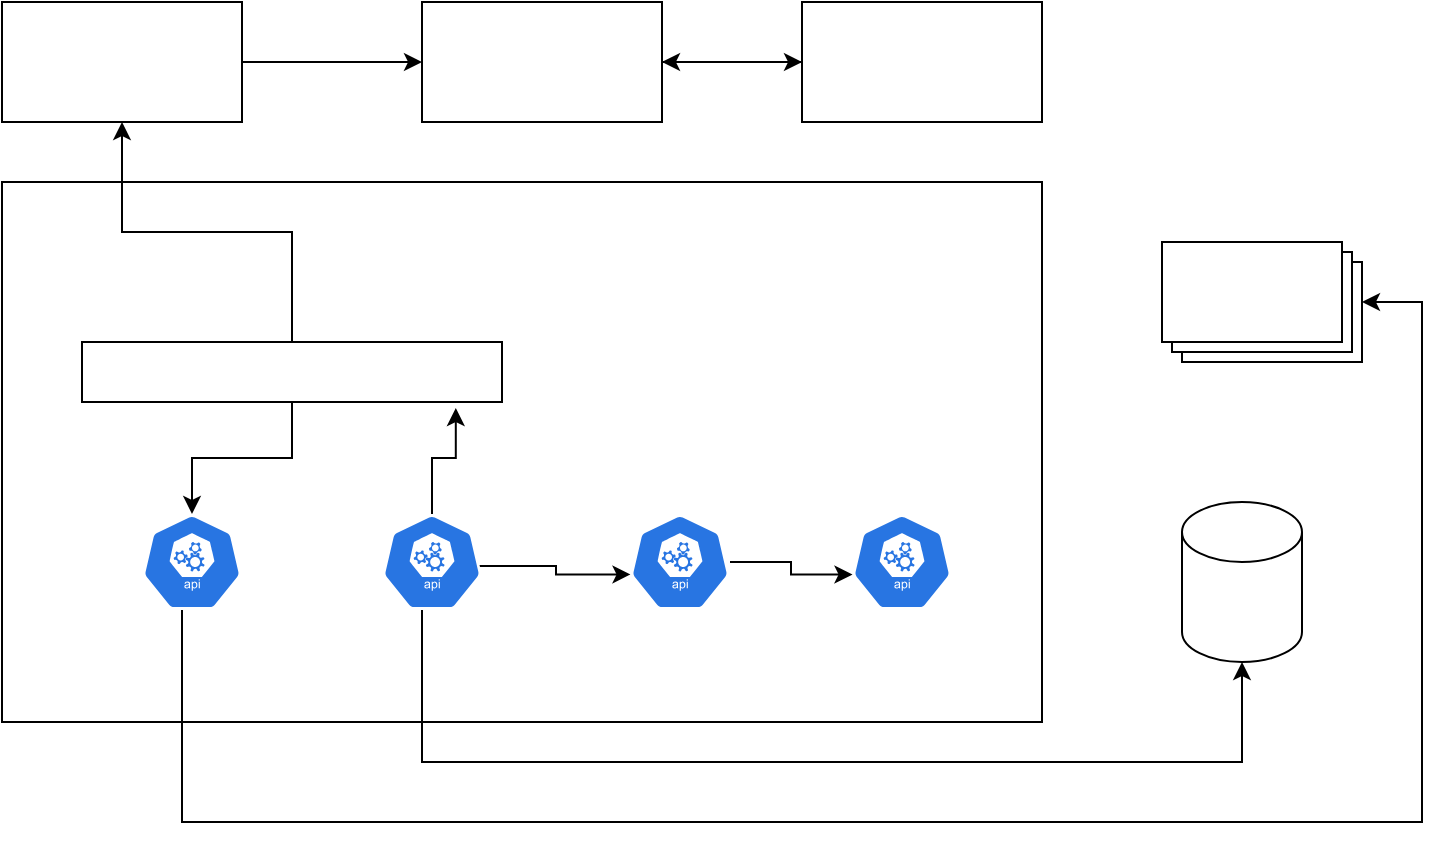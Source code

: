 <mxfile version="14.9.2" type="github">
  <diagram id="Yu328X680OugWqZUudf0" name="Page-1">
    <mxGraphModel dx="868" dy="450" grid="1" gridSize="10" guides="1" tooltips="1" connect="1" arrows="1" fold="1" page="1" pageScale="1" pageWidth="827" pageHeight="1169" math="0" shadow="0">
      <root>
        <mxCell id="0" />
        <mxCell id="1" parent="0" />
        <mxCell id="p6f384oPT3KS2mRiE0gc-5" style="edgeStyle=orthogonalEdgeStyle;rounded=0;orthogonalLoop=1;jettySize=auto;html=1;" parent="1" source="p6f384oPT3KS2mRiE0gc-1" target="p6f384oPT3KS2mRiE0gc-2" edge="1">
          <mxGeometry relative="1" as="geometry" />
        </mxCell>
        <mxCell id="p6f384oPT3KS2mRiE0gc-1" value="" style="verticalLabelPosition=bottom;verticalAlign=top;html=1;shape=mxgraph.basic.rect;fillColor2=none;strokeWidth=1;size=20;indent=5;" parent="1" vertex="1">
          <mxGeometry x="100" y="80" width="120" height="60" as="geometry" />
        </mxCell>
        <mxCell id="p6f384oPT3KS2mRiE0gc-6" style="edgeStyle=orthogonalEdgeStyle;rounded=0;orthogonalLoop=1;jettySize=auto;html=1;" parent="1" source="p6f384oPT3KS2mRiE0gc-2" target="p6f384oPT3KS2mRiE0gc-4" edge="1">
          <mxGeometry relative="1" as="geometry" />
        </mxCell>
        <mxCell id="p6f384oPT3KS2mRiE0gc-2" value="" style="verticalLabelPosition=bottom;verticalAlign=top;html=1;shape=mxgraph.basic.rect;fillColor2=none;strokeWidth=1;size=20;indent=5;" parent="1" vertex="1">
          <mxGeometry x="310" y="80" width="120" height="60" as="geometry" />
        </mxCell>
        <mxCell id="p6f384oPT3KS2mRiE0gc-3" value="" style="verticalLabelPosition=bottom;verticalAlign=top;html=1;shape=mxgraph.basic.rect;fillColor2=none;strokeWidth=1;size=20;indent=5;" parent="1" vertex="1">
          <mxGeometry x="100" y="170" width="520" height="270" as="geometry" />
        </mxCell>
        <mxCell id="p6f384oPT3KS2mRiE0gc-22" style="edgeStyle=orthogonalEdgeStyle;rounded=0;orthogonalLoop=1;jettySize=auto;html=1;" parent="1" source="p6f384oPT3KS2mRiE0gc-4" target="p6f384oPT3KS2mRiE0gc-2" edge="1">
          <mxGeometry relative="1" as="geometry" />
        </mxCell>
        <mxCell id="p6f384oPT3KS2mRiE0gc-4" value="" style="verticalLabelPosition=bottom;verticalAlign=top;html=1;shape=mxgraph.basic.rect;fillColor2=none;strokeWidth=1;size=20;indent=5;" parent="1" vertex="1">
          <mxGeometry x="500" y="80" width="120" height="60" as="geometry" />
        </mxCell>
        <mxCell id="p6f384oPT3KS2mRiE0gc-21" style="edgeStyle=orthogonalEdgeStyle;rounded=0;orthogonalLoop=1;jettySize=auto;html=1;exitX=0.52;exitY=0.792;exitDx=0;exitDy=0;exitPerimeter=0;" parent="1" source="vh_N0vWOaZYFFKLZKFHB-8" target="p6f384oPT3KS2mRiE0gc-19" edge="1">
          <mxGeometry relative="1" as="geometry">
            <Array as="points">
              <mxPoint x="190" y="374" />
              <mxPoint x="190" y="490" />
              <mxPoint x="810" y="490" />
              <mxPoint x="810" y="230" />
            </Array>
            <mxPoint x="190" y="410" as="sourcePoint" />
          </mxGeometry>
        </mxCell>
        <mxCell id="p6f384oPT3KS2mRiE0gc-14" style="edgeStyle=orthogonalEdgeStyle;rounded=0;orthogonalLoop=1;jettySize=auto;html=1;entryX=0.005;entryY=0.63;entryDx=0;entryDy=0;entryPerimeter=0;exitX=0.58;exitY=0.542;exitDx=0;exitDy=0;exitPerimeter=0;" parent="1" source="vh_N0vWOaZYFFKLZKFHB-9" target="vh_N0vWOaZYFFKLZKFHB-10" edge="1">
          <mxGeometry relative="1" as="geometry">
            <mxPoint x="360" y="360" as="sourcePoint" />
            <mxPoint x="380" y="360" as="targetPoint" />
          </mxGeometry>
        </mxCell>
        <mxCell id="p6f384oPT3KS2mRiE0gc-20" style="edgeStyle=orthogonalEdgeStyle;rounded=0;orthogonalLoop=1;jettySize=auto;html=1;exitX=0.44;exitY=0.854;exitDx=0;exitDy=0;exitPerimeter=0;" parent="1" source="vh_N0vWOaZYFFKLZKFHB-9" target="p6f384oPT3KS2mRiE0gc-18" edge="1">
          <mxGeometry relative="1" as="geometry">
            <Array as="points">
              <mxPoint x="310" y="377" />
              <mxPoint x="310" y="460" />
              <mxPoint x="720" y="460" />
            </Array>
            <mxPoint x="310" y="410" as="sourcePoint" />
          </mxGeometry>
        </mxCell>
        <mxCell id="p6f384oPT3KS2mRiE0gc-17" style="edgeStyle=orthogonalEdgeStyle;rounded=0;orthogonalLoop=1;jettySize=auto;html=1;" parent="1" source="p6f384oPT3KS2mRiE0gc-11" target="p6f384oPT3KS2mRiE0gc-1" edge="1">
          <mxGeometry relative="1" as="geometry" />
        </mxCell>
        <mxCell id="vh_N0vWOaZYFFKLZKFHB-12" style="edgeStyle=orthogonalEdgeStyle;rounded=0;orthogonalLoop=1;jettySize=auto;html=1;entryX=0.5;entryY=0;entryDx=0;entryDy=0;entryPerimeter=0;" edge="1" parent="1" source="p6f384oPT3KS2mRiE0gc-11" target="vh_N0vWOaZYFFKLZKFHB-8">
          <mxGeometry relative="1" as="geometry" />
        </mxCell>
        <mxCell id="p6f384oPT3KS2mRiE0gc-11" value="" style="verticalLabelPosition=bottom;verticalAlign=top;html=1;shape=mxgraph.basic.rect;fillColor2=none;strokeWidth=1;size=15;indent=5;" parent="1" vertex="1">
          <mxGeometry x="140" y="250" width="210" height="30" as="geometry" />
        </mxCell>
        <mxCell id="p6f384oPT3KS2mRiE0gc-18" value="" style="shape=cylinder3;whiteSpace=wrap;html=1;boundedLbl=1;backgroundOutline=1;size=15;" parent="1" vertex="1">
          <mxGeometry x="690" y="330" width="60" height="80" as="geometry" />
        </mxCell>
        <mxCell id="p6f384oPT3KS2mRiE0gc-19" value="" style="verticalLabelPosition=bottom;verticalAlign=top;html=1;shape=mxgraph.basic.layered_rect;dx=10;outlineConnect=0;" parent="1" vertex="1">
          <mxGeometry x="680" y="200" width="100" height="60" as="geometry" />
        </mxCell>
        <mxCell id="vh_N0vWOaZYFFKLZKFHB-7" value="" style="html=1;dashed=0;whitespace=wrap;fillColor=#2875E2;strokeColor=#ffffff;points=[[0.005,0.63,0],[0.1,0.2,0],[0.9,0.2,0],[0.5,0,0],[0.995,0.63,0],[0.72,0.99,0],[0.5,1,0],[0.28,0.99,0]];shape=mxgraph.kubernetes.icon;prIcon=api" vertex="1" parent="1">
          <mxGeometry x="525" y="336" width="50" height="48" as="geometry" />
        </mxCell>
        <mxCell id="vh_N0vWOaZYFFKLZKFHB-8" value="" style="html=1;dashed=0;whitespace=wrap;fillColor=#2875E2;strokeColor=#ffffff;points=[[0.005,0.63,0],[0.1,0.2,0],[0.9,0.2,0],[0.5,0,0],[0.995,0.63,0],[0.72,0.99,0],[0.5,1,0],[0.28,0.99,0]];shape=mxgraph.kubernetes.icon;prIcon=api" vertex="1" parent="1">
          <mxGeometry x="170" y="336" width="50" height="48" as="geometry" />
        </mxCell>
        <mxCell id="vh_N0vWOaZYFFKLZKFHB-13" style="edgeStyle=orthogonalEdgeStyle;rounded=0;orthogonalLoop=1;jettySize=auto;html=1;entryX=0.89;entryY=1.1;entryDx=0;entryDy=0;entryPerimeter=0;" edge="1" parent="1" source="vh_N0vWOaZYFFKLZKFHB-9" target="p6f384oPT3KS2mRiE0gc-11">
          <mxGeometry relative="1" as="geometry" />
        </mxCell>
        <mxCell id="vh_N0vWOaZYFFKLZKFHB-9" value="" style="html=1;dashed=0;whitespace=wrap;fillColor=#2875E2;strokeColor=#ffffff;points=[[0.005,0.63,0],[0.1,0.2,0],[0.9,0.2,0],[0.5,0,0],[0.995,0.63,0],[0.72,0.99,0],[0.5,1,0],[0.28,0.99,0]];shape=mxgraph.kubernetes.icon;prIcon=api" vertex="1" parent="1">
          <mxGeometry x="290" y="336" width="50" height="48" as="geometry" />
        </mxCell>
        <mxCell id="vh_N0vWOaZYFFKLZKFHB-11" style="edgeStyle=orthogonalEdgeStyle;rounded=0;orthogonalLoop=1;jettySize=auto;html=1;entryX=0.005;entryY=0.63;entryDx=0;entryDy=0;entryPerimeter=0;" edge="1" parent="1" source="vh_N0vWOaZYFFKLZKFHB-10" target="vh_N0vWOaZYFFKLZKFHB-7">
          <mxGeometry relative="1" as="geometry" />
        </mxCell>
        <mxCell id="vh_N0vWOaZYFFKLZKFHB-10" value="" style="html=1;dashed=0;whitespace=wrap;fillColor=#2875E2;strokeColor=#ffffff;points=[[0.005,0.63,0],[0.1,0.2,0],[0.9,0.2,0],[0.5,0,0],[0.995,0.63,0],[0.72,0.99,0],[0.5,1,0],[0.28,0.99,0]];shape=mxgraph.kubernetes.icon;prIcon=api" vertex="1" parent="1">
          <mxGeometry x="414" y="336" width="50" height="48" as="geometry" />
        </mxCell>
      </root>
    </mxGraphModel>
  </diagram>
</mxfile>
